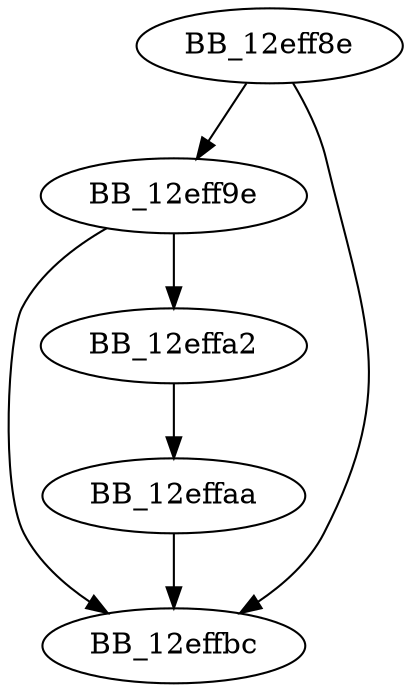 DiGraph __freebuf{
BB_12eff8e->BB_12eff9e
BB_12eff8e->BB_12effbc
BB_12eff9e->BB_12effa2
BB_12eff9e->BB_12effbc
BB_12effa2->BB_12effaa
BB_12effaa->BB_12effbc
}
